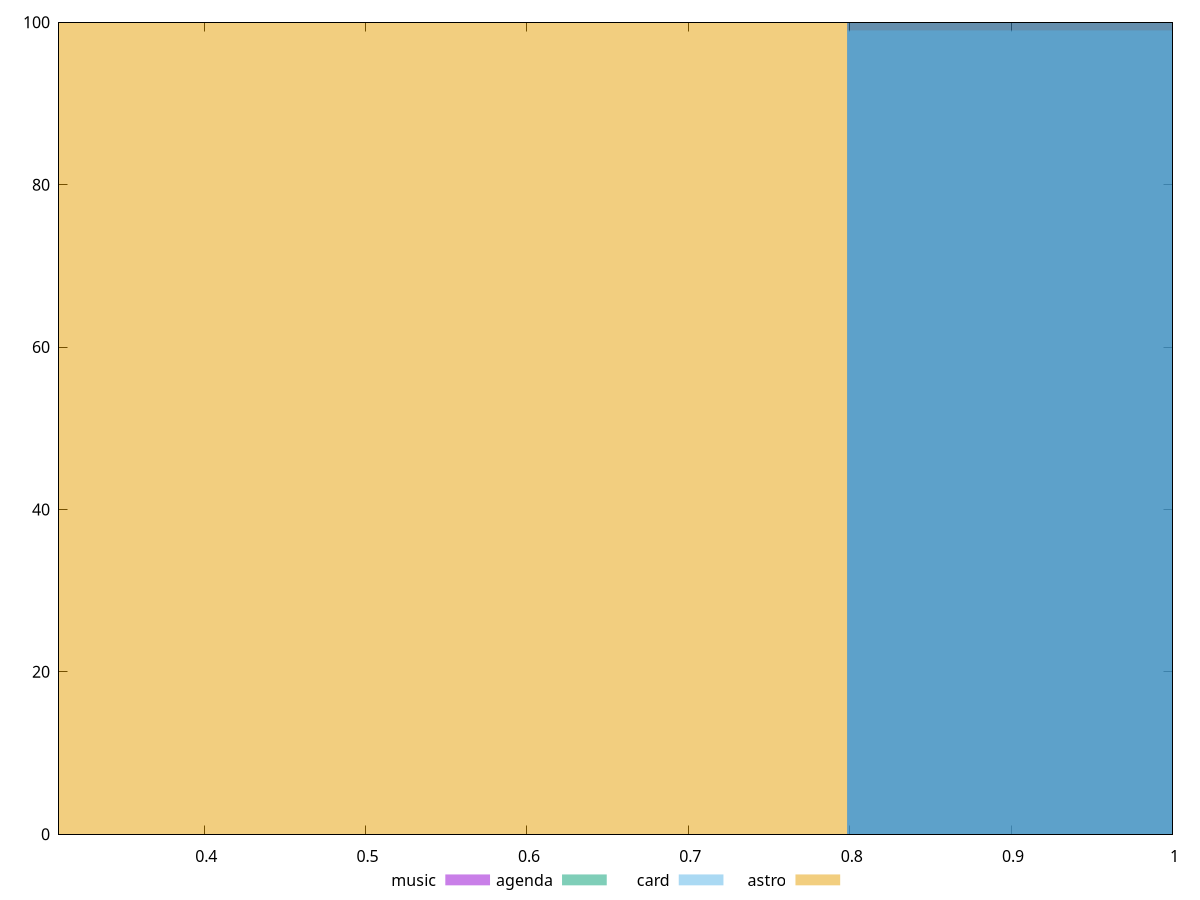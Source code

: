 reset

$music <<EOF
1.0644964717505034 100
EOF

$agenda <<EOF
1.0644964717505034 100
EOF

$card <<EOF
1.0644964717505034 99
EOF

$astro <<EOF
0.5322482358752517 100
EOF

set key outside below
set boxwidth 0.5322482358752517
set xrange [0.31:1]
set yrange [0:100]
set trange [0:100]
set style fill transparent solid 0.5 noborder
set terminal svg size 640, 520 enhanced background rgb 'white'
set output "reports/report_00030_2021-02-24T20-42-31.540Z/first-cpu-idle/comparison/histogram/all_score.svg"

plot $music title "music" with boxes, \
     $agenda title "agenda" with boxes, \
     $card title "card" with boxes, \
     $astro title "astro" with boxes

reset
